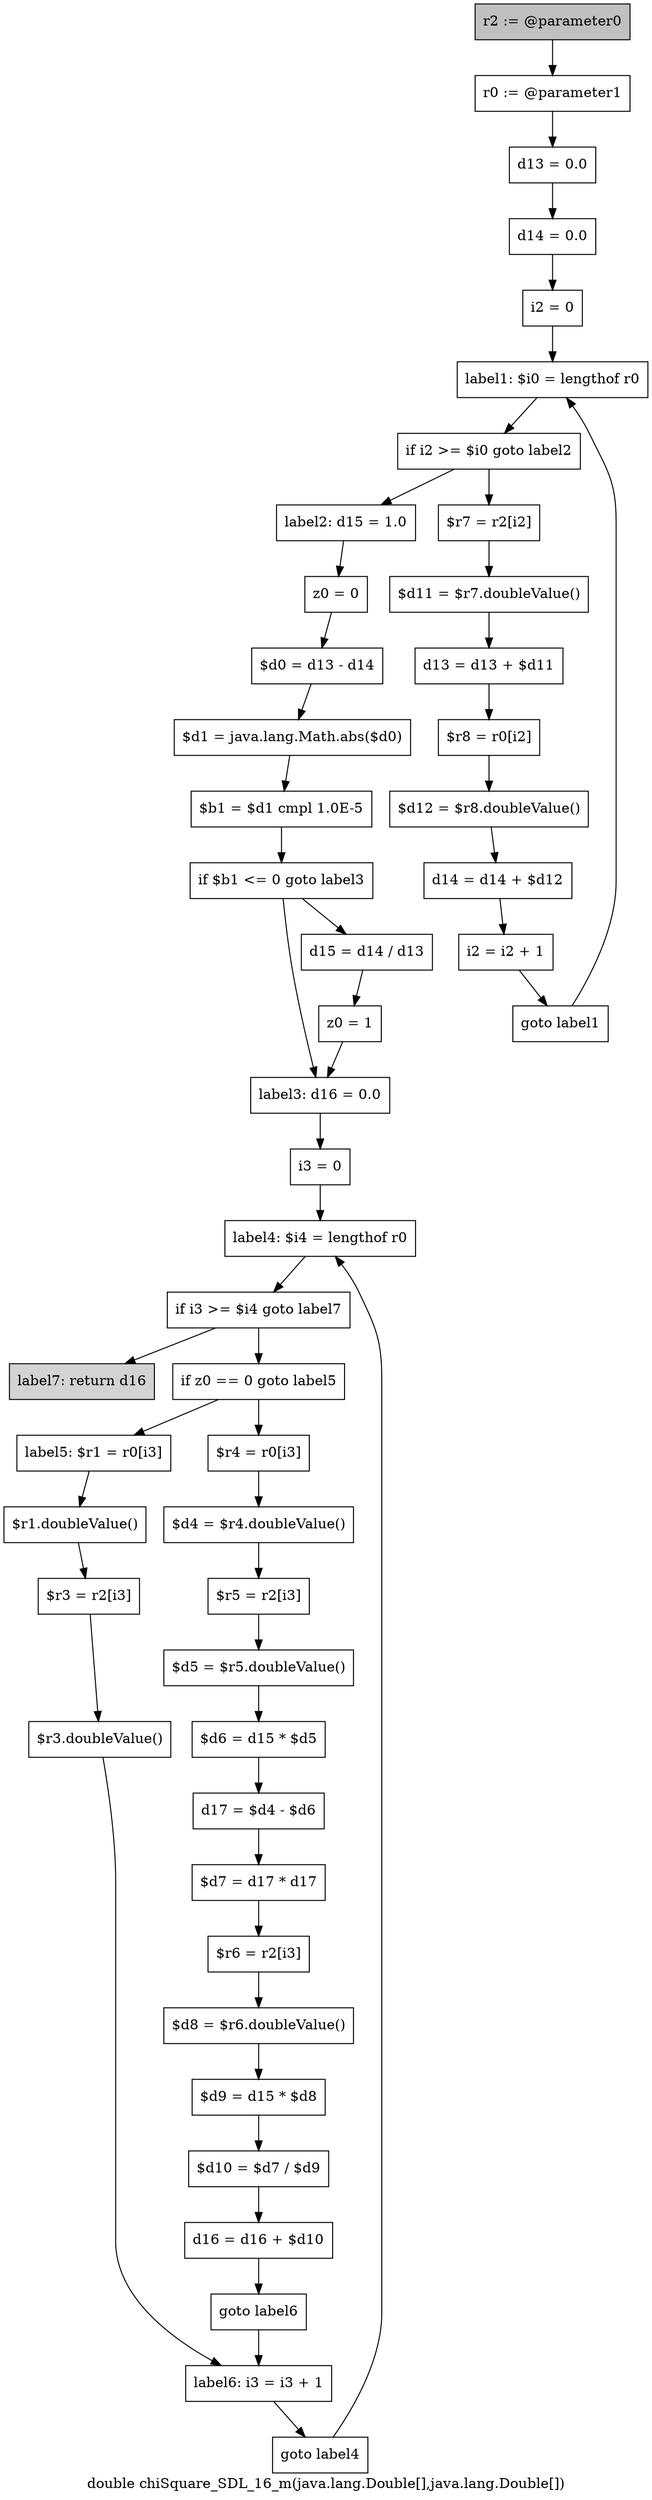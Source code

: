 digraph "double chiSquare_SDL_16_m(java.lang.Double[],java.lang.Double[])" {
    label="double chiSquare_SDL_16_m(java.lang.Double[],java.lang.Double[])";
    node [shape=box];
    "0" [style=filled,fillcolor=gray,label="r2 := @parameter0",];
    "1" [label="r0 := @parameter1",];
    "0"->"1";
    "2" [label="d13 = 0.0",];
    "1"->"2";
    "3" [label="d14 = 0.0",];
    "2"->"3";
    "4" [label="i2 = 0",];
    "3"->"4";
    "5" [label="label1: $i0 = lengthof r0",];
    "4"->"5";
    "6" [label="if i2 >= $i0 goto label2",];
    "5"->"6";
    "7" [label="$r7 = r2[i2]",];
    "6"->"7";
    "15" [label="label2: d15 = 1.0",];
    "6"->"15";
    "8" [label="$d11 = $r7.doubleValue()",];
    "7"->"8";
    "9" [label="d13 = d13 + $d11",];
    "8"->"9";
    "10" [label="$r8 = r0[i2]",];
    "9"->"10";
    "11" [label="$d12 = $r8.doubleValue()",];
    "10"->"11";
    "12" [label="d14 = d14 + $d12",];
    "11"->"12";
    "13" [label="i2 = i2 + 1",];
    "12"->"13";
    "14" [label="goto label1",];
    "13"->"14";
    "14"->"5";
    "16" [label="z0 = 0",];
    "15"->"16";
    "17" [label="$d0 = d13 - d14",];
    "16"->"17";
    "18" [label="$d1 = java.lang.Math.abs($d0)",];
    "17"->"18";
    "19" [label="$b1 = $d1 cmpl 1.0E-5",];
    "18"->"19";
    "20" [label="if $b1 <= 0 goto label3",];
    "19"->"20";
    "21" [label="d15 = d14 / d13",];
    "20"->"21";
    "23" [label="label3: d16 = 0.0",];
    "20"->"23";
    "22" [label="z0 = 1",];
    "21"->"22";
    "22"->"23";
    "24" [label="i3 = 0",];
    "23"->"24";
    "25" [label="label4: $i4 = lengthof r0",];
    "24"->"25";
    "26" [label="if i3 >= $i4 goto label7",];
    "25"->"26";
    "27" [label="if z0 == 0 goto label5",];
    "26"->"27";
    "47" [style=filled,fillcolor=lightgray,label="label7: return d16",];
    "26"->"47";
    "28" [label="$r4 = r0[i3]",];
    "27"->"28";
    "41" [label="label5: $r1 = r0[i3]",];
    "27"->"41";
    "29" [label="$d4 = $r4.doubleValue()",];
    "28"->"29";
    "30" [label="$r5 = r2[i3]",];
    "29"->"30";
    "31" [label="$d5 = $r5.doubleValue()",];
    "30"->"31";
    "32" [label="$d6 = d15 * $d5",];
    "31"->"32";
    "33" [label="d17 = $d4 - $d6",];
    "32"->"33";
    "34" [label="$d7 = d17 * d17",];
    "33"->"34";
    "35" [label="$r6 = r2[i3]",];
    "34"->"35";
    "36" [label="$d8 = $r6.doubleValue()",];
    "35"->"36";
    "37" [label="$d9 = d15 * $d8",];
    "36"->"37";
    "38" [label="$d10 = $d7 / $d9",];
    "37"->"38";
    "39" [label="d16 = d16 + $d10",];
    "38"->"39";
    "40" [label="goto label6",];
    "39"->"40";
    "45" [label="label6: i3 = i3 + 1",];
    "40"->"45";
    "42" [label="$r1.doubleValue()",];
    "41"->"42";
    "43" [label="$r3 = r2[i3]",];
    "42"->"43";
    "44" [label="$r3.doubleValue()",];
    "43"->"44";
    "44"->"45";
    "46" [label="goto label4",];
    "45"->"46";
    "46"->"25";
}

